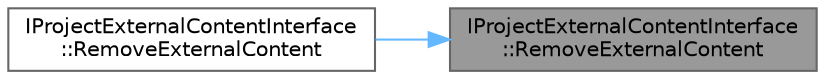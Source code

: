 digraph "IProjectExternalContentInterface::RemoveExternalContent"
{
 // INTERACTIVE_SVG=YES
 // LATEX_PDF_SIZE
  bgcolor="transparent";
  edge [fontname=Helvetica,fontsize=10,labelfontname=Helvetica,labelfontsize=10];
  node [fontname=Helvetica,fontsize=10,shape=box,height=0.2,width=0.4];
  rankdir="RL";
  Node1 [id="Node000001",label="IProjectExternalContentInterface\l::RemoveExternalContent",height=0.2,width=0.4,color="gray40", fillcolor="grey60", style="filled", fontcolor="black",tooltip="Remove references to external content from the project and unloads the external content."];
  Node1 -> Node2 [id="edge1_Node000001_Node000002",dir="back",color="steelblue1",style="solid",tooltip=" "];
  Node2 [id="Node000002",label="IProjectExternalContentInterface\l::RemoveExternalContent",height=0.2,width=0.4,color="grey40", fillcolor="white", style="filled",URL="$d3/d2d/classIProjectExternalContentInterface.html#af91bafc8ef5524d97d3237ef0084094f",tooltip=" "];
}
